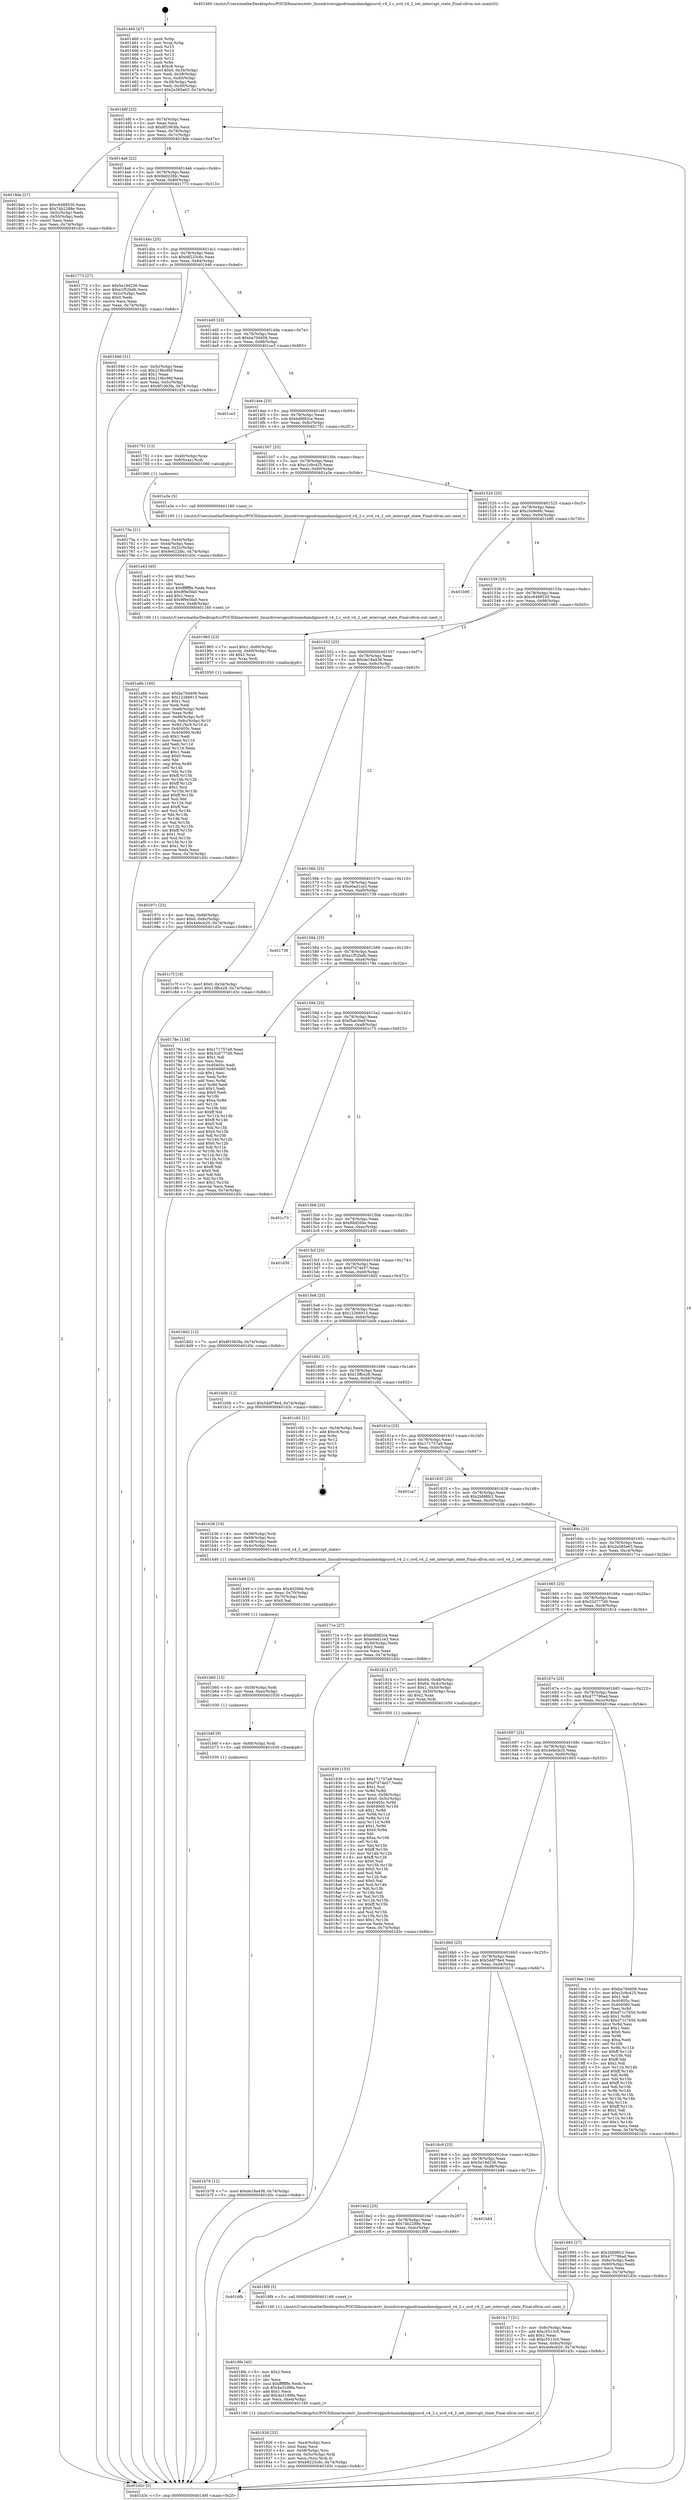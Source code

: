 digraph "0x401460" {
  label = "0x401460 (/mnt/c/Users/mathe/Desktop/tcc/POCII/binaries/extr_linuxdriversgpudrmamdamdgpuuvd_v4_2.c_uvd_v4_2_set_interrupt_state_Final-ollvm.out::main(0))"
  labelloc = "t"
  node[shape=record]

  Entry [label="",width=0.3,height=0.3,shape=circle,fillcolor=black,style=filled]
  "0x40148f" [label="{
     0x40148f [23]\l
     | [instrs]\l
     &nbsp;&nbsp;0x40148f \<+3\>: mov -0x74(%rbp),%eax\l
     &nbsp;&nbsp;0x401492 \<+2\>: mov %eax,%ecx\l
     &nbsp;&nbsp;0x401494 \<+6\>: sub $0x8f1063fa,%ecx\l
     &nbsp;&nbsp;0x40149a \<+3\>: mov %eax,-0x78(%rbp)\l
     &nbsp;&nbsp;0x40149d \<+3\>: mov %ecx,-0x7c(%rbp)\l
     &nbsp;&nbsp;0x4014a0 \<+6\>: je 00000000004018de \<main+0x47e\>\l
  }"]
  "0x4018de" [label="{
     0x4018de [27]\l
     | [instrs]\l
     &nbsp;&nbsp;0x4018de \<+5\>: mov $0xc6488530,%eax\l
     &nbsp;&nbsp;0x4018e3 \<+5\>: mov $0x74b2288e,%ecx\l
     &nbsp;&nbsp;0x4018e8 \<+3\>: mov -0x5c(%rbp),%edx\l
     &nbsp;&nbsp;0x4018eb \<+3\>: cmp -0x50(%rbp),%edx\l
     &nbsp;&nbsp;0x4018ee \<+3\>: cmovl %ecx,%eax\l
     &nbsp;&nbsp;0x4018f1 \<+3\>: mov %eax,-0x74(%rbp)\l
     &nbsp;&nbsp;0x4018f4 \<+5\>: jmp 0000000000401d3c \<main+0x8dc\>\l
  }"]
  "0x4014a6" [label="{
     0x4014a6 [22]\l
     | [instrs]\l
     &nbsp;&nbsp;0x4014a6 \<+5\>: jmp 00000000004014ab \<main+0x4b\>\l
     &nbsp;&nbsp;0x4014ab \<+3\>: mov -0x78(%rbp),%eax\l
     &nbsp;&nbsp;0x4014ae \<+5\>: sub $0x9e022fdc,%eax\l
     &nbsp;&nbsp;0x4014b3 \<+3\>: mov %eax,-0x80(%rbp)\l
     &nbsp;&nbsp;0x4014b6 \<+6\>: je 0000000000401773 \<main+0x313\>\l
  }"]
  Exit [label="",width=0.3,height=0.3,shape=circle,fillcolor=black,style=filled,peripheries=2]
  "0x401773" [label="{
     0x401773 [27]\l
     | [instrs]\l
     &nbsp;&nbsp;0x401773 \<+5\>: mov $0x5e19d236,%eax\l
     &nbsp;&nbsp;0x401778 \<+5\>: mov $0xe1f52bdb,%ecx\l
     &nbsp;&nbsp;0x40177d \<+3\>: mov -0x2c(%rbp),%edx\l
     &nbsp;&nbsp;0x401780 \<+3\>: cmp $0x0,%edx\l
     &nbsp;&nbsp;0x401783 \<+3\>: cmove %ecx,%eax\l
     &nbsp;&nbsp;0x401786 \<+3\>: mov %eax,-0x74(%rbp)\l
     &nbsp;&nbsp;0x401789 \<+5\>: jmp 0000000000401d3c \<main+0x8dc\>\l
  }"]
  "0x4014bc" [label="{
     0x4014bc [25]\l
     | [instrs]\l
     &nbsp;&nbsp;0x4014bc \<+5\>: jmp 00000000004014c1 \<main+0x61\>\l
     &nbsp;&nbsp;0x4014c1 \<+3\>: mov -0x78(%rbp),%eax\l
     &nbsp;&nbsp;0x4014c4 \<+5\>: sub $0xb8225c6c,%eax\l
     &nbsp;&nbsp;0x4014c9 \<+6\>: mov %eax,-0x84(%rbp)\l
     &nbsp;&nbsp;0x4014cf \<+6\>: je 0000000000401946 \<main+0x4e6\>\l
  }"]
  "0x401b78" [label="{
     0x401b78 [12]\l
     | [instrs]\l
     &nbsp;&nbsp;0x401b78 \<+7\>: movl $0xde18a438,-0x74(%rbp)\l
     &nbsp;&nbsp;0x401b7f \<+5\>: jmp 0000000000401d3c \<main+0x8dc\>\l
  }"]
  "0x401946" [label="{
     0x401946 [31]\l
     | [instrs]\l
     &nbsp;&nbsp;0x401946 \<+3\>: mov -0x5c(%rbp),%eax\l
     &nbsp;&nbsp;0x401949 \<+5\>: sub $0x219bc9bf,%eax\l
     &nbsp;&nbsp;0x40194e \<+3\>: add $0x1,%eax\l
     &nbsp;&nbsp;0x401951 \<+5\>: add $0x219bc9bf,%eax\l
     &nbsp;&nbsp;0x401956 \<+3\>: mov %eax,-0x5c(%rbp)\l
     &nbsp;&nbsp;0x401959 \<+7\>: movl $0x8f1063fa,-0x74(%rbp)\l
     &nbsp;&nbsp;0x401960 \<+5\>: jmp 0000000000401d3c \<main+0x8dc\>\l
  }"]
  "0x4014d5" [label="{
     0x4014d5 [25]\l
     | [instrs]\l
     &nbsp;&nbsp;0x4014d5 \<+5\>: jmp 00000000004014da \<main+0x7a\>\l
     &nbsp;&nbsp;0x4014da \<+3\>: mov -0x78(%rbp),%eax\l
     &nbsp;&nbsp;0x4014dd \<+5\>: sub $0xba70d408,%eax\l
     &nbsp;&nbsp;0x4014e2 \<+6\>: mov %eax,-0x88(%rbp)\l
     &nbsp;&nbsp;0x4014e8 \<+6\>: je 0000000000401ce3 \<main+0x883\>\l
  }"]
  "0x401b6f" [label="{
     0x401b6f [9]\l
     | [instrs]\l
     &nbsp;&nbsp;0x401b6f \<+4\>: mov -0x68(%rbp),%rdi\l
     &nbsp;&nbsp;0x401b73 \<+5\>: call 0000000000401030 \<free@plt\>\l
     | [calls]\l
     &nbsp;&nbsp;0x401030 \{1\} (unknown)\l
  }"]
  "0x401ce3" [label="{
     0x401ce3\l
  }", style=dashed]
  "0x4014ee" [label="{
     0x4014ee [25]\l
     | [instrs]\l
     &nbsp;&nbsp;0x4014ee \<+5\>: jmp 00000000004014f3 \<main+0x93\>\l
     &nbsp;&nbsp;0x4014f3 \<+3\>: mov -0x78(%rbp),%eax\l
     &nbsp;&nbsp;0x4014f6 \<+5\>: sub $0xbdfd82ce,%eax\l
     &nbsp;&nbsp;0x4014fb \<+6\>: mov %eax,-0x8c(%rbp)\l
     &nbsp;&nbsp;0x401501 \<+6\>: je 0000000000401751 \<main+0x2f1\>\l
  }"]
  "0x401b60" [label="{
     0x401b60 [15]\l
     | [instrs]\l
     &nbsp;&nbsp;0x401b60 \<+4\>: mov -0x58(%rbp),%rdi\l
     &nbsp;&nbsp;0x401b64 \<+6\>: mov %eax,-0xec(%rbp)\l
     &nbsp;&nbsp;0x401b6a \<+5\>: call 0000000000401030 \<free@plt\>\l
     | [calls]\l
     &nbsp;&nbsp;0x401030 \{1\} (unknown)\l
  }"]
  "0x401751" [label="{
     0x401751 [13]\l
     | [instrs]\l
     &nbsp;&nbsp;0x401751 \<+4\>: mov -0x40(%rbp),%rax\l
     &nbsp;&nbsp;0x401755 \<+4\>: mov 0x8(%rax),%rdi\l
     &nbsp;&nbsp;0x401759 \<+5\>: call 0000000000401060 \<atoi@plt\>\l
     | [calls]\l
     &nbsp;&nbsp;0x401060 \{1\} (unknown)\l
  }"]
  "0x401507" [label="{
     0x401507 [25]\l
     | [instrs]\l
     &nbsp;&nbsp;0x401507 \<+5\>: jmp 000000000040150c \<main+0xac\>\l
     &nbsp;&nbsp;0x40150c \<+3\>: mov -0x78(%rbp),%eax\l
     &nbsp;&nbsp;0x40150f \<+5\>: sub $0xc2c9c425,%eax\l
     &nbsp;&nbsp;0x401514 \<+6\>: mov %eax,-0x90(%rbp)\l
     &nbsp;&nbsp;0x40151a \<+6\>: je 0000000000401a3e \<main+0x5de\>\l
  }"]
  "0x401b49" [label="{
     0x401b49 [23]\l
     | [instrs]\l
     &nbsp;&nbsp;0x401b49 \<+10\>: movabs $0x4020b6,%rdi\l
     &nbsp;&nbsp;0x401b53 \<+3\>: mov %eax,-0x70(%rbp)\l
     &nbsp;&nbsp;0x401b56 \<+3\>: mov -0x70(%rbp),%esi\l
     &nbsp;&nbsp;0x401b59 \<+2\>: mov $0x0,%al\l
     &nbsp;&nbsp;0x401b5b \<+5\>: call 0000000000401040 \<printf@plt\>\l
     | [calls]\l
     &nbsp;&nbsp;0x401040 \{1\} (unknown)\l
  }"]
  "0x401a3e" [label="{
     0x401a3e [5]\l
     | [instrs]\l
     &nbsp;&nbsp;0x401a3e \<+5\>: call 0000000000401160 \<next_i\>\l
     | [calls]\l
     &nbsp;&nbsp;0x401160 \{1\} (/mnt/c/Users/mathe/Desktop/tcc/POCII/binaries/extr_linuxdriversgpudrmamdamdgpuuvd_v4_2.c_uvd_v4_2_set_interrupt_state_Final-ollvm.out::next_i)\l
  }"]
  "0x401520" [label="{
     0x401520 [25]\l
     | [instrs]\l
     &nbsp;&nbsp;0x401520 \<+5\>: jmp 0000000000401525 \<main+0xc5\>\l
     &nbsp;&nbsp;0x401525 \<+3\>: mov -0x78(%rbp),%eax\l
     &nbsp;&nbsp;0x401528 \<+5\>: sub $0xc5e9e6fc,%eax\l
     &nbsp;&nbsp;0x40152d \<+6\>: mov %eax,-0x94(%rbp)\l
     &nbsp;&nbsp;0x401533 \<+6\>: je 0000000000401b90 \<main+0x730\>\l
  }"]
  "0x401a6b" [label="{
     0x401a6b [160]\l
     | [instrs]\l
     &nbsp;&nbsp;0x401a6b \<+5\>: mov $0xba70d408,%ecx\l
     &nbsp;&nbsp;0x401a70 \<+5\>: mov $0x12266913,%edx\l
     &nbsp;&nbsp;0x401a75 \<+3\>: mov $0x1,%sil\l
     &nbsp;&nbsp;0x401a78 \<+2\>: xor %edi,%edi\l
     &nbsp;&nbsp;0x401a7a \<+7\>: mov -0xe8(%rbp),%r8d\l
     &nbsp;&nbsp;0x401a81 \<+4\>: imul %eax,%r8d\l
     &nbsp;&nbsp;0x401a85 \<+4\>: mov -0x68(%rbp),%r9\l
     &nbsp;&nbsp;0x401a89 \<+4\>: movslq -0x6c(%rbp),%r10\l
     &nbsp;&nbsp;0x401a8d \<+4\>: mov %r8d,(%r9,%r10,4)\l
     &nbsp;&nbsp;0x401a91 \<+7\>: mov 0x40405c,%eax\l
     &nbsp;&nbsp;0x401a98 \<+8\>: mov 0x404060,%r8d\l
     &nbsp;&nbsp;0x401aa0 \<+3\>: sub $0x1,%edi\l
     &nbsp;&nbsp;0x401aa3 \<+3\>: mov %eax,%r11d\l
     &nbsp;&nbsp;0x401aa6 \<+3\>: add %edi,%r11d\l
     &nbsp;&nbsp;0x401aa9 \<+4\>: imul %r11d,%eax\l
     &nbsp;&nbsp;0x401aad \<+3\>: and $0x1,%eax\l
     &nbsp;&nbsp;0x401ab0 \<+3\>: cmp $0x0,%eax\l
     &nbsp;&nbsp;0x401ab3 \<+3\>: sete %bl\l
     &nbsp;&nbsp;0x401ab6 \<+4\>: cmp $0xa,%r8d\l
     &nbsp;&nbsp;0x401aba \<+4\>: setl %r14b\l
     &nbsp;&nbsp;0x401abe \<+3\>: mov %bl,%r15b\l
     &nbsp;&nbsp;0x401ac1 \<+4\>: xor $0xff,%r15b\l
     &nbsp;&nbsp;0x401ac5 \<+3\>: mov %r14b,%r12b\l
     &nbsp;&nbsp;0x401ac8 \<+4\>: xor $0xff,%r12b\l
     &nbsp;&nbsp;0x401acc \<+4\>: xor $0x1,%sil\l
     &nbsp;&nbsp;0x401ad0 \<+3\>: mov %r15b,%r13b\l
     &nbsp;&nbsp;0x401ad3 \<+4\>: and $0xff,%r13b\l
     &nbsp;&nbsp;0x401ad7 \<+3\>: and %sil,%bl\l
     &nbsp;&nbsp;0x401ada \<+3\>: mov %r12b,%al\l
     &nbsp;&nbsp;0x401add \<+2\>: and $0xff,%al\l
     &nbsp;&nbsp;0x401adf \<+3\>: and %sil,%r14b\l
     &nbsp;&nbsp;0x401ae2 \<+3\>: or %bl,%r13b\l
     &nbsp;&nbsp;0x401ae5 \<+3\>: or %r14b,%al\l
     &nbsp;&nbsp;0x401ae8 \<+3\>: xor %al,%r13b\l
     &nbsp;&nbsp;0x401aeb \<+3\>: or %r12b,%r15b\l
     &nbsp;&nbsp;0x401aee \<+4\>: xor $0xff,%r15b\l
     &nbsp;&nbsp;0x401af2 \<+4\>: or $0x1,%sil\l
     &nbsp;&nbsp;0x401af6 \<+3\>: and %sil,%r15b\l
     &nbsp;&nbsp;0x401af9 \<+3\>: or %r15b,%r13b\l
     &nbsp;&nbsp;0x401afc \<+4\>: test $0x1,%r13b\l
     &nbsp;&nbsp;0x401b00 \<+3\>: cmovne %edx,%ecx\l
     &nbsp;&nbsp;0x401b03 \<+3\>: mov %ecx,-0x74(%rbp)\l
     &nbsp;&nbsp;0x401b06 \<+5\>: jmp 0000000000401d3c \<main+0x8dc\>\l
  }"]
  "0x401b90" [label="{
     0x401b90\l
  }", style=dashed]
  "0x401539" [label="{
     0x401539 [25]\l
     | [instrs]\l
     &nbsp;&nbsp;0x401539 \<+5\>: jmp 000000000040153e \<main+0xde\>\l
     &nbsp;&nbsp;0x40153e \<+3\>: mov -0x78(%rbp),%eax\l
     &nbsp;&nbsp;0x401541 \<+5\>: sub $0xc6488530,%eax\l
     &nbsp;&nbsp;0x401546 \<+6\>: mov %eax,-0x98(%rbp)\l
     &nbsp;&nbsp;0x40154c \<+6\>: je 0000000000401965 \<main+0x505\>\l
  }"]
  "0x401a43" [label="{
     0x401a43 [40]\l
     | [instrs]\l
     &nbsp;&nbsp;0x401a43 \<+5\>: mov $0x2,%ecx\l
     &nbsp;&nbsp;0x401a48 \<+1\>: cltd\l
     &nbsp;&nbsp;0x401a49 \<+2\>: idiv %ecx\l
     &nbsp;&nbsp;0x401a4b \<+6\>: imul $0xfffffffe,%edx,%ecx\l
     &nbsp;&nbsp;0x401a51 \<+6\>: sub $0x9f9e5fa0,%ecx\l
     &nbsp;&nbsp;0x401a57 \<+3\>: add $0x1,%ecx\l
     &nbsp;&nbsp;0x401a5a \<+6\>: add $0x9f9e5fa0,%ecx\l
     &nbsp;&nbsp;0x401a60 \<+6\>: mov %ecx,-0xe8(%rbp)\l
     &nbsp;&nbsp;0x401a66 \<+5\>: call 0000000000401160 \<next_i\>\l
     | [calls]\l
     &nbsp;&nbsp;0x401160 \{1\} (/mnt/c/Users/mathe/Desktop/tcc/POCII/binaries/extr_linuxdriversgpudrmamdamdgpuuvd_v4_2.c_uvd_v4_2_set_interrupt_state_Final-ollvm.out::next_i)\l
  }"]
  "0x401965" [label="{
     0x401965 [23]\l
     | [instrs]\l
     &nbsp;&nbsp;0x401965 \<+7\>: movl $0x1,-0x60(%rbp)\l
     &nbsp;&nbsp;0x40196c \<+4\>: movslq -0x60(%rbp),%rax\l
     &nbsp;&nbsp;0x401970 \<+4\>: shl $0x2,%rax\l
     &nbsp;&nbsp;0x401974 \<+3\>: mov %rax,%rdi\l
     &nbsp;&nbsp;0x401977 \<+5\>: call 0000000000401050 \<malloc@plt\>\l
     | [calls]\l
     &nbsp;&nbsp;0x401050 \{1\} (unknown)\l
  }"]
  "0x401552" [label="{
     0x401552 [25]\l
     | [instrs]\l
     &nbsp;&nbsp;0x401552 \<+5\>: jmp 0000000000401557 \<main+0xf7\>\l
     &nbsp;&nbsp;0x401557 \<+3\>: mov -0x78(%rbp),%eax\l
     &nbsp;&nbsp;0x40155a \<+5\>: sub $0xde18a438,%eax\l
     &nbsp;&nbsp;0x40155f \<+6\>: mov %eax,-0x9c(%rbp)\l
     &nbsp;&nbsp;0x401565 \<+6\>: je 0000000000401c7f \<main+0x81f\>\l
  }"]
  "0x40197c" [label="{
     0x40197c [23]\l
     | [instrs]\l
     &nbsp;&nbsp;0x40197c \<+4\>: mov %rax,-0x68(%rbp)\l
     &nbsp;&nbsp;0x401980 \<+7\>: movl $0x0,-0x6c(%rbp)\l
     &nbsp;&nbsp;0x401987 \<+7\>: movl $0x4efecb20,-0x74(%rbp)\l
     &nbsp;&nbsp;0x40198e \<+5\>: jmp 0000000000401d3c \<main+0x8dc\>\l
  }"]
  "0x401c7f" [label="{
     0x401c7f [19]\l
     | [instrs]\l
     &nbsp;&nbsp;0x401c7f \<+7\>: movl $0x0,-0x34(%rbp)\l
     &nbsp;&nbsp;0x401c86 \<+7\>: movl $0x13ffce28,-0x74(%rbp)\l
     &nbsp;&nbsp;0x401c8d \<+5\>: jmp 0000000000401d3c \<main+0x8dc\>\l
  }"]
  "0x40156b" [label="{
     0x40156b [25]\l
     | [instrs]\l
     &nbsp;&nbsp;0x40156b \<+5\>: jmp 0000000000401570 \<main+0x110\>\l
     &nbsp;&nbsp;0x401570 \<+3\>: mov -0x78(%rbp),%eax\l
     &nbsp;&nbsp;0x401573 \<+5\>: sub $0xe0ad1ce3,%eax\l
     &nbsp;&nbsp;0x401578 \<+6\>: mov %eax,-0xa0(%rbp)\l
     &nbsp;&nbsp;0x40157e \<+6\>: je 0000000000401739 \<main+0x2d9\>\l
  }"]
  "0x401926" [label="{
     0x401926 [32]\l
     | [instrs]\l
     &nbsp;&nbsp;0x401926 \<+6\>: mov -0xe4(%rbp),%ecx\l
     &nbsp;&nbsp;0x40192c \<+3\>: imul %eax,%ecx\l
     &nbsp;&nbsp;0x40192f \<+4\>: mov -0x58(%rbp),%rsi\l
     &nbsp;&nbsp;0x401933 \<+4\>: movslq -0x5c(%rbp),%rdi\l
     &nbsp;&nbsp;0x401937 \<+3\>: mov %ecx,(%rsi,%rdi,4)\l
     &nbsp;&nbsp;0x40193a \<+7\>: movl $0xb8225c6c,-0x74(%rbp)\l
     &nbsp;&nbsp;0x401941 \<+5\>: jmp 0000000000401d3c \<main+0x8dc\>\l
  }"]
  "0x401739" [label="{
     0x401739\l
  }", style=dashed]
  "0x401584" [label="{
     0x401584 [25]\l
     | [instrs]\l
     &nbsp;&nbsp;0x401584 \<+5\>: jmp 0000000000401589 \<main+0x129\>\l
     &nbsp;&nbsp;0x401589 \<+3\>: mov -0x78(%rbp),%eax\l
     &nbsp;&nbsp;0x40158c \<+5\>: sub $0xe1f52bdb,%eax\l
     &nbsp;&nbsp;0x401591 \<+6\>: mov %eax,-0xa4(%rbp)\l
     &nbsp;&nbsp;0x401597 \<+6\>: je 000000000040178e \<main+0x32e\>\l
  }"]
  "0x4018fe" [label="{
     0x4018fe [40]\l
     | [instrs]\l
     &nbsp;&nbsp;0x4018fe \<+5\>: mov $0x2,%ecx\l
     &nbsp;&nbsp;0x401903 \<+1\>: cltd\l
     &nbsp;&nbsp;0x401904 \<+2\>: idiv %ecx\l
     &nbsp;&nbsp;0x401906 \<+6\>: imul $0xfffffffe,%edx,%ecx\l
     &nbsp;&nbsp;0x40190c \<+6\>: sub $0x4a31d9fa,%ecx\l
     &nbsp;&nbsp;0x401912 \<+3\>: add $0x1,%ecx\l
     &nbsp;&nbsp;0x401915 \<+6\>: add $0x4a31d9fa,%ecx\l
     &nbsp;&nbsp;0x40191b \<+6\>: mov %ecx,-0xe4(%rbp)\l
     &nbsp;&nbsp;0x401921 \<+5\>: call 0000000000401160 \<next_i\>\l
     | [calls]\l
     &nbsp;&nbsp;0x401160 \{1\} (/mnt/c/Users/mathe/Desktop/tcc/POCII/binaries/extr_linuxdriversgpudrmamdamdgpuuvd_v4_2.c_uvd_v4_2_set_interrupt_state_Final-ollvm.out::next_i)\l
  }"]
  "0x40178e" [label="{
     0x40178e [134]\l
     | [instrs]\l
     &nbsp;&nbsp;0x40178e \<+5\>: mov $0x171757a9,%eax\l
     &nbsp;&nbsp;0x401793 \<+5\>: mov $0x32d777d0,%ecx\l
     &nbsp;&nbsp;0x401798 \<+2\>: mov $0x1,%dl\l
     &nbsp;&nbsp;0x40179a \<+2\>: xor %esi,%esi\l
     &nbsp;&nbsp;0x40179c \<+7\>: mov 0x40405c,%edi\l
     &nbsp;&nbsp;0x4017a3 \<+8\>: mov 0x404060,%r8d\l
     &nbsp;&nbsp;0x4017ab \<+3\>: sub $0x1,%esi\l
     &nbsp;&nbsp;0x4017ae \<+3\>: mov %edi,%r9d\l
     &nbsp;&nbsp;0x4017b1 \<+3\>: add %esi,%r9d\l
     &nbsp;&nbsp;0x4017b4 \<+4\>: imul %r9d,%edi\l
     &nbsp;&nbsp;0x4017b8 \<+3\>: and $0x1,%edi\l
     &nbsp;&nbsp;0x4017bb \<+3\>: cmp $0x0,%edi\l
     &nbsp;&nbsp;0x4017be \<+4\>: sete %r10b\l
     &nbsp;&nbsp;0x4017c2 \<+4\>: cmp $0xa,%r8d\l
     &nbsp;&nbsp;0x4017c6 \<+4\>: setl %r11b\l
     &nbsp;&nbsp;0x4017ca \<+3\>: mov %r10b,%bl\l
     &nbsp;&nbsp;0x4017cd \<+3\>: xor $0xff,%bl\l
     &nbsp;&nbsp;0x4017d0 \<+3\>: mov %r11b,%r14b\l
     &nbsp;&nbsp;0x4017d3 \<+4\>: xor $0xff,%r14b\l
     &nbsp;&nbsp;0x4017d7 \<+3\>: xor $0x0,%dl\l
     &nbsp;&nbsp;0x4017da \<+3\>: mov %bl,%r15b\l
     &nbsp;&nbsp;0x4017dd \<+4\>: and $0x0,%r15b\l
     &nbsp;&nbsp;0x4017e1 \<+3\>: and %dl,%r10b\l
     &nbsp;&nbsp;0x4017e4 \<+3\>: mov %r14b,%r12b\l
     &nbsp;&nbsp;0x4017e7 \<+4\>: and $0x0,%r12b\l
     &nbsp;&nbsp;0x4017eb \<+3\>: and %dl,%r11b\l
     &nbsp;&nbsp;0x4017ee \<+3\>: or %r10b,%r15b\l
     &nbsp;&nbsp;0x4017f1 \<+3\>: or %r11b,%r12b\l
     &nbsp;&nbsp;0x4017f4 \<+3\>: xor %r12b,%r15b\l
     &nbsp;&nbsp;0x4017f7 \<+3\>: or %r14b,%bl\l
     &nbsp;&nbsp;0x4017fa \<+3\>: xor $0xff,%bl\l
     &nbsp;&nbsp;0x4017fd \<+3\>: or $0x0,%dl\l
     &nbsp;&nbsp;0x401800 \<+2\>: and %dl,%bl\l
     &nbsp;&nbsp;0x401802 \<+3\>: or %bl,%r15b\l
     &nbsp;&nbsp;0x401805 \<+4\>: test $0x1,%r15b\l
     &nbsp;&nbsp;0x401809 \<+3\>: cmovne %ecx,%eax\l
     &nbsp;&nbsp;0x40180c \<+3\>: mov %eax,-0x74(%rbp)\l
     &nbsp;&nbsp;0x40180f \<+5\>: jmp 0000000000401d3c \<main+0x8dc\>\l
  }"]
  "0x40159d" [label="{
     0x40159d [25]\l
     | [instrs]\l
     &nbsp;&nbsp;0x40159d \<+5\>: jmp 00000000004015a2 \<main+0x142\>\l
     &nbsp;&nbsp;0x4015a2 \<+3\>: mov -0x78(%rbp),%eax\l
     &nbsp;&nbsp;0x4015a5 \<+5\>: sub $0xf5ae3bef,%eax\l
     &nbsp;&nbsp;0x4015aa \<+6\>: mov %eax,-0xa8(%rbp)\l
     &nbsp;&nbsp;0x4015b0 \<+6\>: je 0000000000401c73 \<main+0x813\>\l
  }"]
  "0x4016fb" [label="{
     0x4016fb\l
  }", style=dashed]
  "0x401c73" [label="{
     0x401c73\l
  }", style=dashed]
  "0x4015b6" [label="{
     0x4015b6 [25]\l
     | [instrs]\l
     &nbsp;&nbsp;0x4015b6 \<+5\>: jmp 00000000004015bb \<main+0x15b\>\l
     &nbsp;&nbsp;0x4015bb \<+3\>: mov -0x78(%rbp),%eax\l
     &nbsp;&nbsp;0x4015be \<+5\>: sub $0xf6bf20be,%eax\l
     &nbsp;&nbsp;0x4015c3 \<+6\>: mov %eax,-0xac(%rbp)\l
     &nbsp;&nbsp;0x4015c9 \<+6\>: je 0000000000401d30 \<main+0x8d0\>\l
  }"]
  "0x4018f9" [label="{
     0x4018f9 [5]\l
     | [instrs]\l
     &nbsp;&nbsp;0x4018f9 \<+5\>: call 0000000000401160 \<next_i\>\l
     | [calls]\l
     &nbsp;&nbsp;0x401160 \{1\} (/mnt/c/Users/mathe/Desktop/tcc/POCII/binaries/extr_linuxdriversgpudrmamdamdgpuuvd_v4_2.c_uvd_v4_2_set_interrupt_state_Final-ollvm.out::next_i)\l
  }"]
  "0x401d30" [label="{
     0x401d30\l
  }", style=dashed]
  "0x4015cf" [label="{
     0x4015cf [25]\l
     | [instrs]\l
     &nbsp;&nbsp;0x4015cf \<+5\>: jmp 00000000004015d4 \<main+0x174\>\l
     &nbsp;&nbsp;0x4015d4 \<+3\>: mov -0x78(%rbp),%eax\l
     &nbsp;&nbsp;0x4015d7 \<+5\>: sub $0xf7d74e57,%eax\l
     &nbsp;&nbsp;0x4015dc \<+6\>: mov %eax,-0xb0(%rbp)\l
     &nbsp;&nbsp;0x4015e2 \<+6\>: je 00000000004018d2 \<main+0x472\>\l
  }"]
  "0x4016e2" [label="{
     0x4016e2 [25]\l
     | [instrs]\l
     &nbsp;&nbsp;0x4016e2 \<+5\>: jmp 00000000004016e7 \<main+0x287\>\l
     &nbsp;&nbsp;0x4016e7 \<+3\>: mov -0x78(%rbp),%eax\l
     &nbsp;&nbsp;0x4016ea \<+5\>: sub $0x74b2288e,%eax\l
     &nbsp;&nbsp;0x4016ef \<+6\>: mov %eax,-0xdc(%rbp)\l
     &nbsp;&nbsp;0x4016f5 \<+6\>: je 00000000004018f9 \<main+0x499\>\l
  }"]
  "0x4018d2" [label="{
     0x4018d2 [12]\l
     | [instrs]\l
     &nbsp;&nbsp;0x4018d2 \<+7\>: movl $0x8f1063fa,-0x74(%rbp)\l
     &nbsp;&nbsp;0x4018d9 \<+5\>: jmp 0000000000401d3c \<main+0x8dc\>\l
  }"]
  "0x4015e8" [label="{
     0x4015e8 [25]\l
     | [instrs]\l
     &nbsp;&nbsp;0x4015e8 \<+5\>: jmp 00000000004015ed \<main+0x18d\>\l
     &nbsp;&nbsp;0x4015ed \<+3\>: mov -0x78(%rbp),%eax\l
     &nbsp;&nbsp;0x4015f0 \<+5\>: sub $0x12266913,%eax\l
     &nbsp;&nbsp;0x4015f5 \<+6\>: mov %eax,-0xb4(%rbp)\l
     &nbsp;&nbsp;0x4015fb \<+6\>: je 0000000000401b0b \<main+0x6ab\>\l
  }"]
  "0x401b84" [label="{
     0x401b84\l
  }", style=dashed]
  "0x401b0b" [label="{
     0x401b0b [12]\l
     | [instrs]\l
     &nbsp;&nbsp;0x401b0b \<+7\>: movl $0x5ddf78e4,-0x74(%rbp)\l
     &nbsp;&nbsp;0x401b12 \<+5\>: jmp 0000000000401d3c \<main+0x8dc\>\l
  }"]
  "0x401601" [label="{
     0x401601 [25]\l
     | [instrs]\l
     &nbsp;&nbsp;0x401601 \<+5\>: jmp 0000000000401606 \<main+0x1a6\>\l
     &nbsp;&nbsp;0x401606 \<+3\>: mov -0x78(%rbp),%eax\l
     &nbsp;&nbsp;0x401609 \<+5\>: sub $0x13ffce28,%eax\l
     &nbsp;&nbsp;0x40160e \<+6\>: mov %eax,-0xb8(%rbp)\l
     &nbsp;&nbsp;0x401614 \<+6\>: je 0000000000401c92 \<main+0x832\>\l
  }"]
  "0x4016c9" [label="{
     0x4016c9 [25]\l
     | [instrs]\l
     &nbsp;&nbsp;0x4016c9 \<+5\>: jmp 00000000004016ce \<main+0x26e\>\l
     &nbsp;&nbsp;0x4016ce \<+3\>: mov -0x78(%rbp),%eax\l
     &nbsp;&nbsp;0x4016d1 \<+5\>: sub $0x5e19d236,%eax\l
     &nbsp;&nbsp;0x4016d6 \<+6\>: mov %eax,-0xd8(%rbp)\l
     &nbsp;&nbsp;0x4016dc \<+6\>: je 0000000000401b84 \<main+0x724\>\l
  }"]
  "0x401c92" [label="{
     0x401c92 [21]\l
     | [instrs]\l
     &nbsp;&nbsp;0x401c92 \<+3\>: mov -0x34(%rbp),%eax\l
     &nbsp;&nbsp;0x401c95 \<+7\>: add $0xc8,%rsp\l
     &nbsp;&nbsp;0x401c9c \<+1\>: pop %rbx\l
     &nbsp;&nbsp;0x401c9d \<+2\>: pop %r12\l
     &nbsp;&nbsp;0x401c9f \<+2\>: pop %r13\l
     &nbsp;&nbsp;0x401ca1 \<+2\>: pop %r14\l
     &nbsp;&nbsp;0x401ca3 \<+2\>: pop %r15\l
     &nbsp;&nbsp;0x401ca5 \<+1\>: pop %rbp\l
     &nbsp;&nbsp;0x401ca6 \<+1\>: ret\l
  }"]
  "0x40161a" [label="{
     0x40161a [25]\l
     | [instrs]\l
     &nbsp;&nbsp;0x40161a \<+5\>: jmp 000000000040161f \<main+0x1bf\>\l
     &nbsp;&nbsp;0x40161f \<+3\>: mov -0x78(%rbp),%eax\l
     &nbsp;&nbsp;0x401622 \<+5\>: sub $0x171757a9,%eax\l
     &nbsp;&nbsp;0x401627 \<+6\>: mov %eax,-0xbc(%rbp)\l
     &nbsp;&nbsp;0x40162d \<+6\>: je 0000000000401ca7 \<main+0x847\>\l
  }"]
  "0x401b17" [label="{
     0x401b17 [31]\l
     | [instrs]\l
     &nbsp;&nbsp;0x401b17 \<+3\>: mov -0x6c(%rbp),%eax\l
     &nbsp;&nbsp;0x401b1a \<+5\>: add $0xc5513c0,%eax\l
     &nbsp;&nbsp;0x401b1f \<+3\>: add $0x1,%eax\l
     &nbsp;&nbsp;0x401b22 \<+5\>: sub $0xc5513c0,%eax\l
     &nbsp;&nbsp;0x401b27 \<+3\>: mov %eax,-0x6c(%rbp)\l
     &nbsp;&nbsp;0x401b2a \<+7\>: movl $0x4efecb20,-0x74(%rbp)\l
     &nbsp;&nbsp;0x401b31 \<+5\>: jmp 0000000000401d3c \<main+0x8dc\>\l
  }"]
  "0x401ca7" [label="{
     0x401ca7\l
  }", style=dashed]
  "0x401633" [label="{
     0x401633 [25]\l
     | [instrs]\l
     &nbsp;&nbsp;0x401633 \<+5\>: jmp 0000000000401638 \<main+0x1d8\>\l
     &nbsp;&nbsp;0x401638 \<+3\>: mov -0x78(%rbp),%eax\l
     &nbsp;&nbsp;0x40163b \<+5\>: sub $0x2bfd8fc2,%eax\l
     &nbsp;&nbsp;0x401640 \<+6\>: mov %eax,-0xc0(%rbp)\l
     &nbsp;&nbsp;0x401646 \<+6\>: je 0000000000401b36 \<main+0x6d6\>\l
  }"]
  "0x4016b0" [label="{
     0x4016b0 [25]\l
     | [instrs]\l
     &nbsp;&nbsp;0x4016b0 \<+5\>: jmp 00000000004016b5 \<main+0x255\>\l
     &nbsp;&nbsp;0x4016b5 \<+3\>: mov -0x78(%rbp),%eax\l
     &nbsp;&nbsp;0x4016b8 \<+5\>: sub $0x5ddf78e4,%eax\l
     &nbsp;&nbsp;0x4016bd \<+6\>: mov %eax,-0xd4(%rbp)\l
     &nbsp;&nbsp;0x4016c3 \<+6\>: je 0000000000401b17 \<main+0x6b7\>\l
  }"]
  "0x401b36" [label="{
     0x401b36 [19]\l
     | [instrs]\l
     &nbsp;&nbsp;0x401b36 \<+4\>: mov -0x58(%rbp),%rdi\l
     &nbsp;&nbsp;0x401b3a \<+4\>: mov -0x68(%rbp),%rsi\l
     &nbsp;&nbsp;0x401b3e \<+3\>: mov -0x48(%rbp),%edx\l
     &nbsp;&nbsp;0x401b41 \<+3\>: mov -0x4c(%rbp),%ecx\l
     &nbsp;&nbsp;0x401b44 \<+5\>: call 0000000000401440 \<uvd_v4_2_set_interrupt_state\>\l
     | [calls]\l
     &nbsp;&nbsp;0x401440 \{1\} (/mnt/c/Users/mathe/Desktop/tcc/POCII/binaries/extr_linuxdriversgpudrmamdamdgpuuvd_v4_2.c_uvd_v4_2_set_interrupt_state_Final-ollvm.out::uvd_v4_2_set_interrupt_state)\l
  }"]
  "0x40164c" [label="{
     0x40164c [25]\l
     | [instrs]\l
     &nbsp;&nbsp;0x40164c \<+5\>: jmp 0000000000401651 \<main+0x1f1\>\l
     &nbsp;&nbsp;0x401651 \<+3\>: mov -0x78(%rbp),%eax\l
     &nbsp;&nbsp;0x401654 \<+5\>: sub $0x2e385e63,%eax\l
     &nbsp;&nbsp;0x401659 \<+6\>: mov %eax,-0xc4(%rbp)\l
     &nbsp;&nbsp;0x40165f \<+6\>: je 000000000040171e \<main+0x2be\>\l
  }"]
  "0x401993" [label="{
     0x401993 [27]\l
     | [instrs]\l
     &nbsp;&nbsp;0x401993 \<+5\>: mov $0x2bfd8fc2,%eax\l
     &nbsp;&nbsp;0x401998 \<+5\>: mov $0x477796ad,%ecx\l
     &nbsp;&nbsp;0x40199d \<+3\>: mov -0x6c(%rbp),%edx\l
     &nbsp;&nbsp;0x4019a0 \<+3\>: cmp -0x60(%rbp),%edx\l
     &nbsp;&nbsp;0x4019a3 \<+3\>: cmovl %ecx,%eax\l
     &nbsp;&nbsp;0x4019a6 \<+3\>: mov %eax,-0x74(%rbp)\l
     &nbsp;&nbsp;0x4019a9 \<+5\>: jmp 0000000000401d3c \<main+0x8dc\>\l
  }"]
  "0x40171e" [label="{
     0x40171e [27]\l
     | [instrs]\l
     &nbsp;&nbsp;0x40171e \<+5\>: mov $0xbdfd82ce,%eax\l
     &nbsp;&nbsp;0x401723 \<+5\>: mov $0xe0ad1ce3,%ecx\l
     &nbsp;&nbsp;0x401728 \<+3\>: mov -0x30(%rbp),%edx\l
     &nbsp;&nbsp;0x40172b \<+3\>: cmp $0x2,%edx\l
     &nbsp;&nbsp;0x40172e \<+3\>: cmovne %ecx,%eax\l
     &nbsp;&nbsp;0x401731 \<+3\>: mov %eax,-0x74(%rbp)\l
     &nbsp;&nbsp;0x401734 \<+5\>: jmp 0000000000401d3c \<main+0x8dc\>\l
  }"]
  "0x401665" [label="{
     0x401665 [25]\l
     | [instrs]\l
     &nbsp;&nbsp;0x401665 \<+5\>: jmp 000000000040166a \<main+0x20a\>\l
     &nbsp;&nbsp;0x40166a \<+3\>: mov -0x78(%rbp),%eax\l
     &nbsp;&nbsp;0x40166d \<+5\>: sub $0x32d777d0,%eax\l
     &nbsp;&nbsp;0x401672 \<+6\>: mov %eax,-0xc8(%rbp)\l
     &nbsp;&nbsp;0x401678 \<+6\>: je 0000000000401814 \<main+0x3b4\>\l
  }"]
  "0x401d3c" [label="{
     0x401d3c [5]\l
     | [instrs]\l
     &nbsp;&nbsp;0x401d3c \<+5\>: jmp 000000000040148f \<main+0x2f\>\l
  }"]
  "0x401460" [label="{
     0x401460 [47]\l
     | [instrs]\l
     &nbsp;&nbsp;0x401460 \<+1\>: push %rbp\l
     &nbsp;&nbsp;0x401461 \<+3\>: mov %rsp,%rbp\l
     &nbsp;&nbsp;0x401464 \<+2\>: push %r15\l
     &nbsp;&nbsp;0x401466 \<+2\>: push %r14\l
     &nbsp;&nbsp;0x401468 \<+2\>: push %r13\l
     &nbsp;&nbsp;0x40146a \<+2\>: push %r12\l
     &nbsp;&nbsp;0x40146c \<+1\>: push %rbx\l
     &nbsp;&nbsp;0x40146d \<+7\>: sub $0xc8,%rsp\l
     &nbsp;&nbsp;0x401474 \<+7\>: movl $0x0,-0x34(%rbp)\l
     &nbsp;&nbsp;0x40147b \<+3\>: mov %edi,-0x38(%rbp)\l
     &nbsp;&nbsp;0x40147e \<+4\>: mov %rsi,-0x40(%rbp)\l
     &nbsp;&nbsp;0x401482 \<+3\>: mov -0x38(%rbp),%edi\l
     &nbsp;&nbsp;0x401485 \<+3\>: mov %edi,-0x30(%rbp)\l
     &nbsp;&nbsp;0x401488 \<+7\>: movl $0x2e385e63,-0x74(%rbp)\l
  }"]
  "0x40175e" [label="{
     0x40175e [21]\l
     | [instrs]\l
     &nbsp;&nbsp;0x40175e \<+3\>: mov %eax,-0x44(%rbp)\l
     &nbsp;&nbsp;0x401761 \<+3\>: mov -0x44(%rbp),%eax\l
     &nbsp;&nbsp;0x401764 \<+3\>: mov %eax,-0x2c(%rbp)\l
     &nbsp;&nbsp;0x401767 \<+7\>: movl $0x9e022fdc,-0x74(%rbp)\l
     &nbsp;&nbsp;0x40176e \<+5\>: jmp 0000000000401d3c \<main+0x8dc\>\l
  }"]
  "0x401697" [label="{
     0x401697 [25]\l
     | [instrs]\l
     &nbsp;&nbsp;0x401697 \<+5\>: jmp 000000000040169c \<main+0x23c\>\l
     &nbsp;&nbsp;0x40169c \<+3\>: mov -0x78(%rbp),%eax\l
     &nbsp;&nbsp;0x40169f \<+5\>: sub $0x4efecb20,%eax\l
     &nbsp;&nbsp;0x4016a4 \<+6\>: mov %eax,-0xd0(%rbp)\l
     &nbsp;&nbsp;0x4016aa \<+6\>: je 0000000000401993 \<main+0x533\>\l
  }"]
  "0x401814" [label="{
     0x401814 [37]\l
     | [instrs]\l
     &nbsp;&nbsp;0x401814 \<+7\>: movl $0x64,-0x48(%rbp)\l
     &nbsp;&nbsp;0x40181b \<+7\>: movl $0x64,-0x4c(%rbp)\l
     &nbsp;&nbsp;0x401822 \<+7\>: movl $0x1,-0x50(%rbp)\l
     &nbsp;&nbsp;0x401829 \<+4\>: movslq -0x50(%rbp),%rax\l
     &nbsp;&nbsp;0x40182d \<+4\>: shl $0x2,%rax\l
     &nbsp;&nbsp;0x401831 \<+3\>: mov %rax,%rdi\l
     &nbsp;&nbsp;0x401834 \<+5\>: call 0000000000401050 \<malloc@plt\>\l
     | [calls]\l
     &nbsp;&nbsp;0x401050 \{1\} (unknown)\l
  }"]
  "0x40167e" [label="{
     0x40167e [25]\l
     | [instrs]\l
     &nbsp;&nbsp;0x40167e \<+5\>: jmp 0000000000401683 \<main+0x223\>\l
     &nbsp;&nbsp;0x401683 \<+3\>: mov -0x78(%rbp),%eax\l
     &nbsp;&nbsp;0x401686 \<+5\>: sub $0x477796ad,%eax\l
     &nbsp;&nbsp;0x40168b \<+6\>: mov %eax,-0xcc(%rbp)\l
     &nbsp;&nbsp;0x401691 \<+6\>: je 00000000004019ae \<main+0x54e\>\l
  }"]
  "0x401839" [label="{
     0x401839 [153]\l
     | [instrs]\l
     &nbsp;&nbsp;0x401839 \<+5\>: mov $0x171757a9,%ecx\l
     &nbsp;&nbsp;0x40183e \<+5\>: mov $0xf7d74e57,%edx\l
     &nbsp;&nbsp;0x401843 \<+3\>: mov $0x1,%sil\l
     &nbsp;&nbsp;0x401846 \<+3\>: xor %r8d,%r8d\l
     &nbsp;&nbsp;0x401849 \<+4\>: mov %rax,-0x58(%rbp)\l
     &nbsp;&nbsp;0x40184d \<+7\>: movl $0x0,-0x5c(%rbp)\l
     &nbsp;&nbsp;0x401854 \<+8\>: mov 0x40405c,%r9d\l
     &nbsp;&nbsp;0x40185c \<+8\>: mov 0x404060,%r10d\l
     &nbsp;&nbsp;0x401864 \<+4\>: sub $0x1,%r8d\l
     &nbsp;&nbsp;0x401868 \<+3\>: mov %r9d,%r11d\l
     &nbsp;&nbsp;0x40186b \<+3\>: add %r8d,%r11d\l
     &nbsp;&nbsp;0x40186e \<+4\>: imul %r11d,%r9d\l
     &nbsp;&nbsp;0x401872 \<+4\>: and $0x1,%r9d\l
     &nbsp;&nbsp;0x401876 \<+4\>: cmp $0x0,%r9d\l
     &nbsp;&nbsp;0x40187a \<+3\>: sete %bl\l
     &nbsp;&nbsp;0x40187d \<+4\>: cmp $0xa,%r10d\l
     &nbsp;&nbsp;0x401881 \<+4\>: setl %r14b\l
     &nbsp;&nbsp;0x401885 \<+3\>: mov %bl,%r15b\l
     &nbsp;&nbsp;0x401888 \<+4\>: xor $0xff,%r15b\l
     &nbsp;&nbsp;0x40188c \<+3\>: mov %r14b,%r12b\l
     &nbsp;&nbsp;0x40188f \<+4\>: xor $0xff,%r12b\l
     &nbsp;&nbsp;0x401893 \<+4\>: xor $0x0,%sil\l
     &nbsp;&nbsp;0x401897 \<+3\>: mov %r15b,%r13b\l
     &nbsp;&nbsp;0x40189a \<+4\>: and $0x0,%r13b\l
     &nbsp;&nbsp;0x40189e \<+3\>: and %sil,%bl\l
     &nbsp;&nbsp;0x4018a1 \<+3\>: mov %r12b,%al\l
     &nbsp;&nbsp;0x4018a4 \<+2\>: and $0x0,%al\l
     &nbsp;&nbsp;0x4018a6 \<+3\>: and %sil,%r14b\l
     &nbsp;&nbsp;0x4018a9 \<+3\>: or %bl,%r13b\l
     &nbsp;&nbsp;0x4018ac \<+3\>: or %r14b,%al\l
     &nbsp;&nbsp;0x4018af \<+3\>: xor %al,%r13b\l
     &nbsp;&nbsp;0x4018b2 \<+3\>: or %r12b,%r15b\l
     &nbsp;&nbsp;0x4018b5 \<+4\>: xor $0xff,%r15b\l
     &nbsp;&nbsp;0x4018b9 \<+4\>: or $0x0,%sil\l
     &nbsp;&nbsp;0x4018bd \<+3\>: and %sil,%r15b\l
     &nbsp;&nbsp;0x4018c0 \<+3\>: or %r15b,%r13b\l
     &nbsp;&nbsp;0x4018c3 \<+4\>: test $0x1,%r13b\l
     &nbsp;&nbsp;0x4018c7 \<+3\>: cmovne %edx,%ecx\l
     &nbsp;&nbsp;0x4018ca \<+3\>: mov %ecx,-0x74(%rbp)\l
     &nbsp;&nbsp;0x4018cd \<+5\>: jmp 0000000000401d3c \<main+0x8dc\>\l
  }"]
  "0x4019ae" [label="{
     0x4019ae [144]\l
     | [instrs]\l
     &nbsp;&nbsp;0x4019ae \<+5\>: mov $0xba70d408,%eax\l
     &nbsp;&nbsp;0x4019b3 \<+5\>: mov $0xc2c9c425,%ecx\l
     &nbsp;&nbsp;0x4019b8 \<+2\>: mov $0x1,%dl\l
     &nbsp;&nbsp;0x4019ba \<+7\>: mov 0x40405c,%esi\l
     &nbsp;&nbsp;0x4019c1 \<+7\>: mov 0x404060,%edi\l
     &nbsp;&nbsp;0x4019c8 \<+3\>: mov %esi,%r8d\l
     &nbsp;&nbsp;0x4019cb \<+7\>: add $0xd71c7650,%r8d\l
     &nbsp;&nbsp;0x4019d2 \<+4\>: sub $0x1,%r8d\l
     &nbsp;&nbsp;0x4019d6 \<+7\>: sub $0xd71c7650,%r8d\l
     &nbsp;&nbsp;0x4019dd \<+4\>: imul %r8d,%esi\l
     &nbsp;&nbsp;0x4019e1 \<+3\>: and $0x1,%esi\l
     &nbsp;&nbsp;0x4019e4 \<+3\>: cmp $0x0,%esi\l
     &nbsp;&nbsp;0x4019e7 \<+4\>: sete %r9b\l
     &nbsp;&nbsp;0x4019eb \<+3\>: cmp $0xa,%edi\l
     &nbsp;&nbsp;0x4019ee \<+4\>: setl %r10b\l
     &nbsp;&nbsp;0x4019f2 \<+3\>: mov %r9b,%r11b\l
     &nbsp;&nbsp;0x4019f5 \<+4\>: xor $0xff,%r11b\l
     &nbsp;&nbsp;0x4019f9 \<+3\>: mov %r10b,%bl\l
     &nbsp;&nbsp;0x4019fc \<+3\>: xor $0xff,%bl\l
     &nbsp;&nbsp;0x4019ff \<+3\>: xor $0x1,%dl\l
     &nbsp;&nbsp;0x401a02 \<+3\>: mov %r11b,%r14b\l
     &nbsp;&nbsp;0x401a05 \<+4\>: and $0xff,%r14b\l
     &nbsp;&nbsp;0x401a09 \<+3\>: and %dl,%r9b\l
     &nbsp;&nbsp;0x401a0c \<+3\>: mov %bl,%r15b\l
     &nbsp;&nbsp;0x401a0f \<+4\>: and $0xff,%r15b\l
     &nbsp;&nbsp;0x401a13 \<+3\>: and %dl,%r10b\l
     &nbsp;&nbsp;0x401a16 \<+3\>: or %r9b,%r14b\l
     &nbsp;&nbsp;0x401a19 \<+3\>: or %r10b,%r15b\l
     &nbsp;&nbsp;0x401a1c \<+3\>: xor %r15b,%r14b\l
     &nbsp;&nbsp;0x401a1f \<+3\>: or %bl,%r11b\l
     &nbsp;&nbsp;0x401a22 \<+4\>: xor $0xff,%r11b\l
     &nbsp;&nbsp;0x401a26 \<+3\>: or $0x1,%dl\l
     &nbsp;&nbsp;0x401a29 \<+3\>: and %dl,%r11b\l
     &nbsp;&nbsp;0x401a2c \<+3\>: or %r11b,%r14b\l
     &nbsp;&nbsp;0x401a2f \<+4\>: test $0x1,%r14b\l
     &nbsp;&nbsp;0x401a33 \<+3\>: cmovne %ecx,%eax\l
     &nbsp;&nbsp;0x401a36 \<+3\>: mov %eax,-0x74(%rbp)\l
     &nbsp;&nbsp;0x401a39 \<+5\>: jmp 0000000000401d3c \<main+0x8dc\>\l
  }"]
  Entry -> "0x401460" [label=" 1"]
  "0x40148f" -> "0x4018de" [label=" 2"]
  "0x40148f" -> "0x4014a6" [label=" 18"]
  "0x401c92" -> Exit [label=" 1"]
  "0x4014a6" -> "0x401773" [label=" 1"]
  "0x4014a6" -> "0x4014bc" [label=" 17"]
  "0x401c7f" -> "0x401d3c" [label=" 1"]
  "0x4014bc" -> "0x401946" [label=" 1"]
  "0x4014bc" -> "0x4014d5" [label=" 16"]
  "0x401b78" -> "0x401d3c" [label=" 1"]
  "0x4014d5" -> "0x401ce3" [label=" 0"]
  "0x4014d5" -> "0x4014ee" [label=" 16"]
  "0x401b6f" -> "0x401b78" [label=" 1"]
  "0x4014ee" -> "0x401751" [label=" 1"]
  "0x4014ee" -> "0x401507" [label=" 15"]
  "0x401b60" -> "0x401b6f" [label=" 1"]
  "0x401507" -> "0x401a3e" [label=" 1"]
  "0x401507" -> "0x401520" [label=" 14"]
  "0x401b49" -> "0x401b60" [label=" 1"]
  "0x401520" -> "0x401b90" [label=" 0"]
  "0x401520" -> "0x401539" [label=" 14"]
  "0x401b36" -> "0x401b49" [label=" 1"]
  "0x401539" -> "0x401965" [label=" 1"]
  "0x401539" -> "0x401552" [label=" 13"]
  "0x401b17" -> "0x401d3c" [label=" 1"]
  "0x401552" -> "0x401c7f" [label=" 1"]
  "0x401552" -> "0x40156b" [label=" 12"]
  "0x401b0b" -> "0x401d3c" [label=" 1"]
  "0x40156b" -> "0x401739" [label=" 0"]
  "0x40156b" -> "0x401584" [label=" 12"]
  "0x401a6b" -> "0x401d3c" [label=" 1"]
  "0x401584" -> "0x40178e" [label=" 1"]
  "0x401584" -> "0x40159d" [label=" 11"]
  "0x401a43" -> "0x401a6b" [label=" 1"]
  "0x40159d" -> "0x401c73" [label=" 0"]
  "0x40159d" -> "0x4015b6" [label=" 11"]
  "0x401a3e" -> "0x401a43" [label=" 1"]
  "0x4015b6" -> "0x401d30" [label=" 0"]
  "0x4015b6" -> "0x4015cf" [label=" 11"]
  "0x4019ae" -> "0x401d3c" [label=" 1"]
  "0x4015cf" -> "0x4018d2" [label=" 1"]
  "0x4015cf" -> "0x4015e8" [label=" 10"]
  "0x40197c" -> "0x401d3c" [label=" 1"]
  "0x4015e8" -> "0x401b0b" [label=" 1"]
  "0x4015e8" -> "0x401601" [label=" 9"]
  "0x401965" -> "0x40197c" [label=" 1"]
  "0x401601" -> "0x401c92" [label=" 1"]
  "0x401601" -> "0x40161a" [label=" 8"]
  "0x401926" -> "0x401d3c" [label=" 1"]
  "0x40161a" -> "0x401ca7" [label=" 0"]
  "0x40161a" -> "0x401633" [label=" 8"]
  "0x4018fe" -> "0x401926" [label=" 1"]
  "0x401633" -> "0x401b36" [label=" 1"]
  "0x401633" -> "0x40164c" [label=" 7"]
  "0x4016e2" -> "0x4016fb" [label=" 0"]
  "0x40164c" -> "0x40171e" [label=" 1"]
  "0x40164c" -> "0x401665" [label=" 6"]
  "0x40171e" -> "0x401d3c" [label=" 1"]
  "0x401460" -> "0x40148f" [label=" 1"]
  "0x401d3c" -> "0x40148f" [label=" 19"]
  "0x401751" -> "0x40175e" [label=" 1"]
  "0x40175e" -> "0x401d3c" [label=" 1"]
  "0x401773" -> "0x401d3c" [label=" 1"]
  "0x40178e" -> "0x401d3c" [label=" 1"]
  "0x4016e2" -> "0x4018f9" [label=" 1"]
  "0x401665" -> "0x401814" [label=" 1"]
  "0x401665" -> "0x40167e" [label=" 5"]
  "0x401814" -> "0x401839" [label=" 1"]
  "0x401839" -> "0x401d3c" [label=" 1"]
  "0x4018d2" -> "0x401d3c" [label=" 1"]
  "0x4018de" -> "0x401d3c" [label=" 2"]
  "0x4016c9" -> "0x4016e2" [label=" 1"]
  "0x40167e" -> "0x4019ae" [label=" 1"]
  "0x40167e" -> "0x401697" [label=" 4"]
  "0x401993" -> "0x401d3c" [label=" 2"]
  "0x401697" -> "0x401993" [label=" 2"]
  "0x401697" -> "0x4016b0" [label=" 2"]
  "0x4018f9" -> "0x4018fe" [label=" 1"]
  "0x4016b0" -> "0x401b17" [label=" 1"]
  "0x4016b0" -> "0x4016c9" [label=" 1"]
  "0x401946" -> "0x401d3c" [label=" 1"]
  "0x4016c9" -> "0x401b84" [label=" 0"]
}
